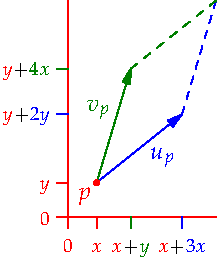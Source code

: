 settings.tex="pdflatex";

texpreamble("\usepackage{amsmath}
\usepackage{amsthm,amssymb}
\usepackage{mathpazo}
\usepackage[svgnames]{xcolor}
");

import graph;

size(130);

real x=1;
real y=1.2;
pair p=(x,y);
pair u=(3x,2y);
pair v=(y,4x);

draw(Label("$u_p$",Relative(0.6)),p--p+u,blue,Arrow);
draw(Label("$v_p$",Relative(0.6),align=I*unit(v)),p--p+v,deepgreen,Arrow);
draw(p+u--p+u+v,blue+dashed);
draw(p+u+v--p+v,deepgreen+dashed);

dot("$p$",p,SW,red);

xaxis(0,red);
yaxis(0,red);

real f=0.8;

xtick(Label(scale(f)*"$0$",align=S),0,S,red);
xtick(Label(scale(f)*"$x$",align=S),x,S,red);
xtick(Label(scale(f)*"$\textcolor{red}{x}\!+\!\textcolor{Green}{y}$",align=S),(p+v).x,S,deepgreen);
xtick(Label(scale(f)*"$\textcolor{red}{x}\!+\!\textcolor{blue}{3x}$",align=S),(p+u).x,S,blue);
ytick(Label(scale(f)*"$0$",align=W),0,W,red);
ytick(Label(scale(f)*"$y$",align=W),y,W,red);
ytick(Label(scale(f)*"$\textcolor{red}{y}\!+\!\textcolor{Green}{4x}$",align=W),(p+v).y,W,deepgreen);
ytick(Label(scale(f)*"$\textcolor{red}{y}\!+\!\textcolor{blue}{2y}$",align=W),(p+u).y,W,blue);